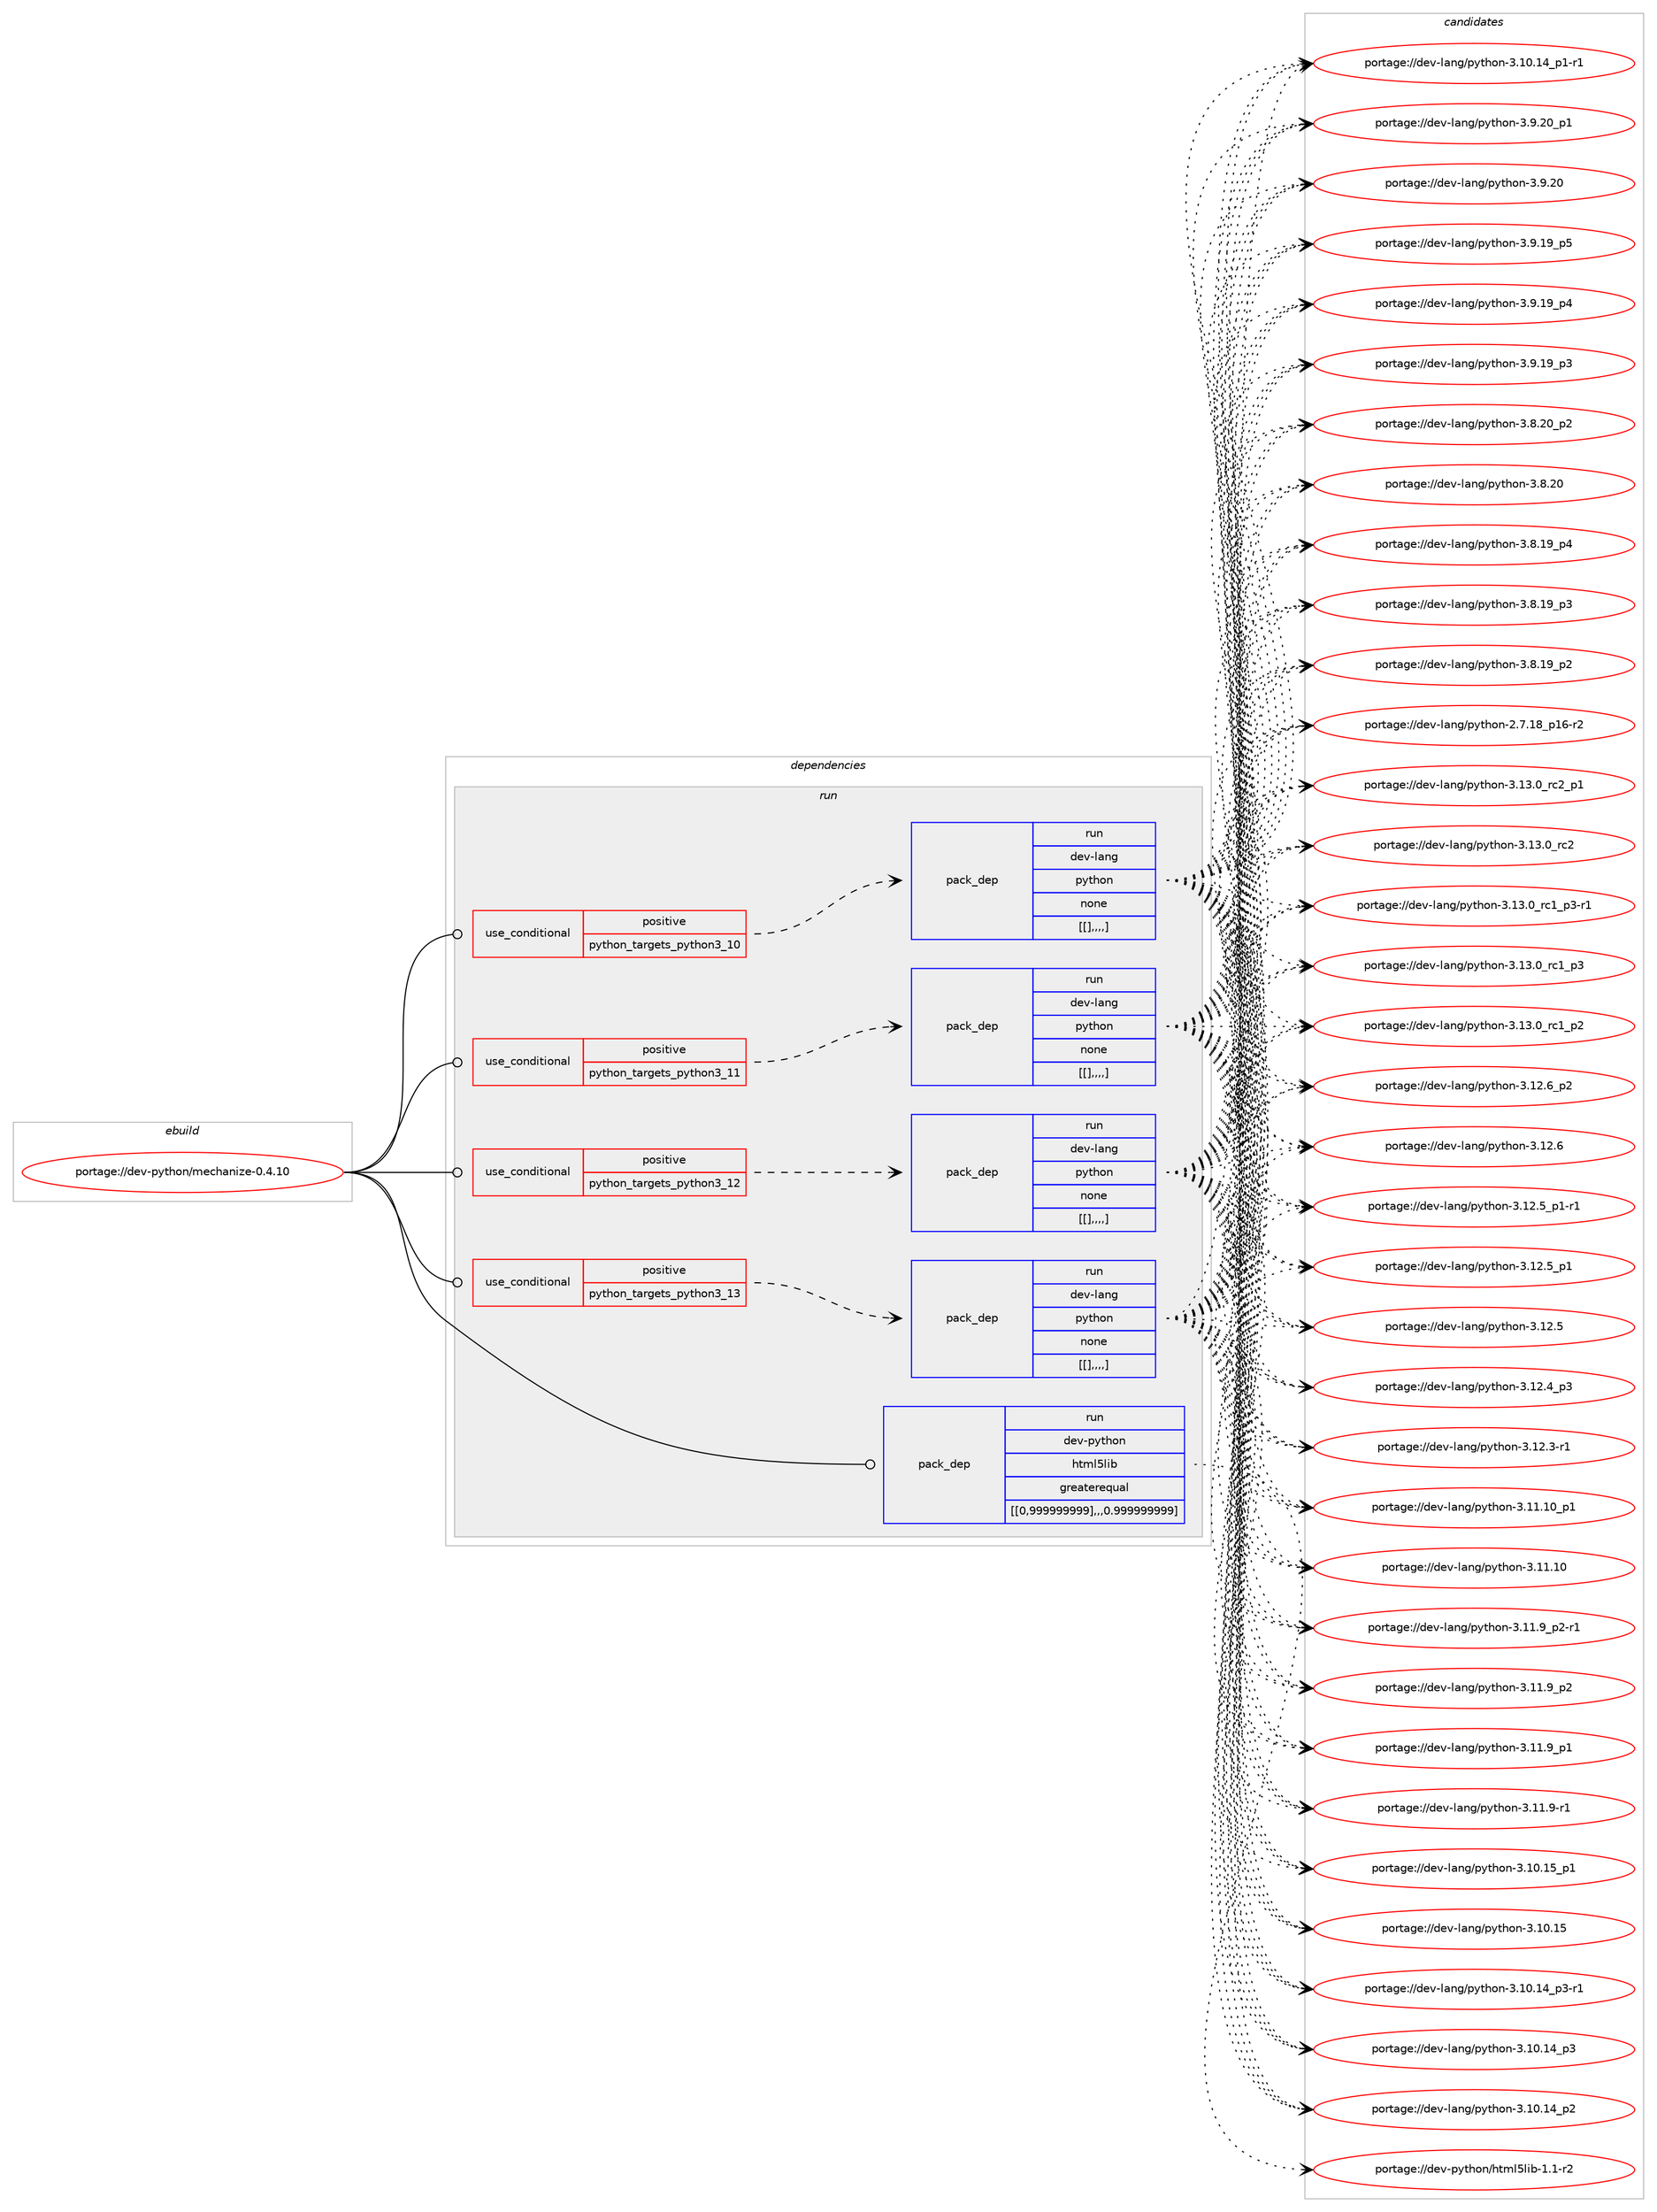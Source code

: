 digraph prolog {

# *************
# Graph options
# *************

newrank=true;
concentrate=true;
compound=true;
graph [rankdir=LR,fontname=Helvetica,fontsize=10,ranksep=1.5];#, ranksep=2.5, nodesep=0.2];
edge  [arrowhead=vee];
node  [fontname=Helvetica,fontsize=10];

# **********
# The ebuild
# **********

subgraph cluster_leftcol {
color=gray;
label=<<i>ebuild</i>>;
id [label="portage://dev-python/mechanize-0.4.10", color=red, width=4, href="../dev-python/mechanize-0.4.10.svg"];
}

# ****************
# The dependencies
# ****************

subgraph cluster_midcol {
color=gray;
label=<<i>dependencies</i>>;
subgraph cluster_compile {
fillcolor="#eeeeee";
style=filled;
label=<<i>compile</i>>;
}
subgraph cluster_compileandrun {
fillcolor="#eeeeee";
style=filled;
label=<<i>compile and run</i>>;
}
subgraph cluster_run {
fillcolor="#eeeeee";
style=filled;
label=<<i>run</i>>;
subgraph cond35949 {
dependency152992 [label=<<TABLE BORDER="0" CELLBORDER="1" CELLSPACING="0" CELLPADDING="4"><TR><TD ROWSPAN="3" CELLPADDING="10">use_conditional</TD></TR><TR><TD>positive</TD></TR><TR><TD>python_targets_python3_10</TD></TR></TABLE>>, shape=none, color=red];
subgraph pack115829 {
dependency152993 [label=<<TABLE BORDER="0" CELLBORDER="1" CELLSPACING="0" CELLPADDING="4" WIDTH="220"><TR><TD ROWSPAN="6" CELLPADDING="30">pack_dep</TD></TR><TR><TD WIDTH="110">run</TD></TR><TR><TD>dev-lang</TD></TR><TR><TD>python</TD></TR><TR><TD>none</TD></TR><TR><TD>[[],,,,]</TD></TR></TABLE>>, shape=none, color=blue];
}
dependency152992:e -> dependency152993:w [weight=20,style="dashed",arrowhead="vee"];
}
id:e -> dependency152992:w [weight=20,style="solid",arrowhead="odot"];
subgraph cond35950 {
dependency152994 [label=<<TABLE BORDER="0" CELLBORDER="1" CELLSPACING="0" CELLPADDING="4"><TR><TD ROWSPAN="3" CELLPADDING="10">use_conditional</TD></TR><TR><TD>positive</TD></TR><TR><TD>python_targets_python3_11</TD></TR></TABLE>>, shape=none, color=red];
subgraph pack115830 {
dependency152995 [label=<<TABLE BORDER="0" CELLBORDER="1" CELLSPACING="0" CELLPADDING="4" WIDTH="220"><TR><TD ROWSPAN="6" CELLPADDING="30">pack_dep</TD></TR><TR><TD WIDTH="110">run</TD></TR><TR><TD>dev-lang</TD></TR><TR><TD>python</TD></TR><TR><TD>none</TD></TR><TR><TD>[[],,,,]</TD></TR></TABLE>>, shape=none, color=blue];
}
dependency152994:e -> dependency152995:w [weight=20,style="dashed",arrowhead="vee"];
}
id:e -> dependency152994:w [weight=20,style="solid",arrowhead="odot"];
subgraph cond35951 {
dependency152996 [label=<<TABLE BORDER="0" CELLBORDER="1" CELLSPACING="0" CELLPADDING="4"><TR><TD ROWSPAN="3" CELLPADDING="10">use_conditional</TD></TR><TR><TD>positive</TD></TR><TR><TD>python_targets_python3_12</TD></TR></TABLE>>, shape=none, color=red];
subgraph pack115831 {
dependency152997 [label=<<TABLE BORDER="0" CELLBORDER="1" CELLSPACING="0" CELLPADDING="4" WIDTH="220"><TR><TD ROWSPAN="6" CELLPADDING="30">pack_dep</TD></TR><TR><TD WIDTH="110">run</TD></TR><TR><TD>dev-lang</TD></TR><TR><TD>python</TD></TR><TR><TD>none</TD></TR><TR><TD>[[],,,,]</TD></TR></TABLE>>, shape=none, color=blue];
}
dependency152996:e -> dependency152997:w [weight=20,style="dashed",arrowhead="vee"];
}
id:e -> dependency152996:w [weight=20,style="solid",arrowhead="odot"];
subgraph cond35952 {
dependency152998 [label=<<TABLE BORDER="0" CELLBORDER="1" CELLSPACING="0" CELLPADDING="4"><TR><TD ROWSPAN="3" CELLPADDING="10">use_conditional</TD></TR><TR><TD>positive</TD></TR><TR><TD>python_targets_python3_13</TD></TR></TABLE>>, shape=none, color=red];
subgraph pack115832 {
dependency152999 [label=<<TABLE BORDER="0" CELLBORDER="1" CELLSPACING="0" CELLPADDING="4" WIDTH="220"><TR><TD ROWSPAN="6" CELLPADDING="30">pack_dep</TD></TR><TR><TD WIDTH="110">run</TD></TR><TR><TD>dev-lang</TD></TR><TR><TD>python</TD></TR><TR><TD>none</TD></TR><TR><TD>[[],,,,]</TD></TR></TABLE>>, shape=none, color=blue];
}
dependency152998:e -> dependency152999:w [weight=20,style="dashed",arrowhead="vee"];
}
id:e -> dependency152998:w [weight=20,style="solid",arrowhead="odot"];
subgraph pack115833 {
dependency153000 [label=<<TABLE BORDER="0" CELLBORDER="1" CELLSPACING="0" CELLPADDING="4" WIDTH="220"><TR><TD ROWSPAN="6" CELLPADDING="30">pack_dep</TD></TR><TR><TD WIDTH="110">run</TD></TR><TR><TD>dev-python</TD></TR><TR><TD>html5lib</TD></TR><TR><TD>greaterequal</TD></TR><TR><TD>[[0,999999999],,,0.999999999]</TD></TR></TABLE>>, shape=none, color=blue];
}
id:e -> dependency153000:w [weight=20,style="solid",arrowhead="odot"];
}
}

# **************
# The candidates
# **************

subgraph cluster_choices {
rank=same;
color=gray;
label=<<i>candidates</i>>;

subgraph choice115829 {
color=black;
nodesep=1;
choice100101118451089711010347112121116104111110455146495146489511499509511249 [label="portage://dev-lang/python-3.13.0_rc2_p1", color=red, width=4,href="../dev-lang/python-3.13.0_rc2_p1.svg"];
choice10010111845108971101034711212111610411111045514649514648951149950 [label="portage://dev-lang/python-3.13.0_rc2", color=red, width=4,href="../dev-lang/python-3.13.0_rc2.svg"];
choice1001011184510897110103471121211161041111104551464951464895114994995112514511449 [label="portage://dev-lang/python-3.13.0_rc1_p3-r1", color=red, width=4,href="../dev-lang/python-3.13.0_rc1_p3-r1.svg"];
choice100101118451089711010347112121116104111110455146495146489511499499511251 [label="portage://dev-lang/python-3.13.0_rc1_p3", color=red, width=4,href="../dev-lang/python-3.13.0_rc1_p3.svg"];
choice100101118451089711010347112121116104111110455146495146489511499499511250 [label="portage://dev-lang/python-3.13.0_rc1_p2", color=red, width=4,href="../dev-lang/python-3.13.0_rc1_p2.svg"];
choice100101118451089711010347112121116104111110455146495046549511250 [label="portage://dev-lang/python-3.12.6_p2", color=red, width=4,href="../dev-lang/python-3.12.6_p2.svg"];
choice10010111845108971101034711212111610411111045514649504654 [label="portage://dev-lang/python-3.12.6", color=red, width=4,href="../dev-lang/python-3.12.6.svg"];
choice1001011184510897110103471121211161041111104551464950465395112494511449 [label="portage://dev-lang/python-3.12.5_p1-r1", color=red, width=4,href="../dev-lang/python-3.12.5_p1-r1.svg"];
choice100101118451089711010347112121116104111110455146495046539511249 [label="portage://dev-lang/python-3.12.5_p1", color=red, width=4,href="../dev-lang/python-3.12.5_p1.svg"];
choice10010111845108971101034711212111610411111045514649504653 [label="portage://dev-lang/python-3.12.5", color=red, width=4,href="../dev-lang/python-3.12.5.svg"];
choice100101118451089711010347112121116104111110455146495046529511251 [label="portage://dev-lang/python-3.12.4_p3", color=red, width=4,href="../dev-lang/python-3.12.4_p3.svg"];
choice100101118451089711010347112121116104111110455146495046514511449 [label="portage://dev-lang/python-3.12.3-r1", color=red, width=4,href="../dev-lang/python-3.12.3-r1.svg"];
choice10010111845108971101034711212111610411111045514649494649489511249 [label="portage://dev-lang/python-3.11.10_p1", color=red, width=4,href="../dev-lang/python-3.11.10_p1.svg"];
choice1001011184510897110103471121211161041111104551464949464948 [label="portage://dev-lang/python-3.11.10", color=red, width=4,href="../dev-lang/python-3.11.10.svg"];
choice1001011184510897110103471121211161041111104551464949465795112504511449 [label="portage://dev-lang/python-3.11.9_p2-r1", color=red, width=4,href="../dev-lang/python-3.11.9_p2-r1.svg"];
choice100101118451089711010347112121116104111110455146494946579511250 [label="portage://dev-lang/python-3.11.9_p2", color=red, width=4,href="../dev-lang/python-3.11.9_p2.svg"];
choice100101118451089711010347112121116104111110455146494946579511249 [label="portage://dev-lang/python-3.11.9_p1", color=red, width=4,href="../dev-lang/python-3.11.9_p1.svg"];
choice100101118451089711010347112121116104111110455146494946574511449 [label="portage://dev-lang/python-3.11.9-r1", color=red, width=4,href="../dev-lang/python-3.11.9-r1.svg"];
choice10010111845108971101034711212111610411111045514649484649539511249 [label="portage://dev-lang/python-3.10.15_p1", color=red, width=4,href="../dev-lang/python-3.10.15_p1.svg"];
choice1001011184510897110103471121211161041111104551464948464953 [label="portage://dev-lang/python-3.10.15", color=red, width=4,href="../dev-lang/python-3.10.15.svg"];
choice100101118451089711010347112121116104111110455146494846495295112514511449 [label="portage://dev-lang/python-3.10.14_p3-r1", color=red, width=4,href="../dev-lang/python-3.10.14_p3-r1.svg"];
choice10010111845108971101034711212111610411111045514649484649529511251 [label="portage://dev-lang/python-3.10.14_p3", color=red, width=4,href="../dev-lang/python-3.10.14_p3.svg"];
choice10010111845108971101034711212111610411111045514649484649529511250 [label="portage://dev-lang/python-3.10.14_p2", color=red, width=4,href="../dev-lang/python-3.10.14_p2.svg"];
choice100101118451089711010347112121116104111110455146494846495295112494511449 [label="portage://dev-lang/python-3.10.14_p1-r1", color=red, width=4,href="../dev-lang/python-3.10.14_p1-r1.svg"];
choice100101118451089711010347112121116104111110455146574650489511249 [label="portage://dev-lang/python-3.9.20_p1", color=red, width=4,href="../dev-lang/python-3.9.20_p1.svg"];
choice10010111845108971101034711212111610411111045514657465048 [label="portage://dev-lang/python-3.9.20", color=red, width=4,href="../dev-lang/python-3.9.20.svg"];
choice100101118451089711010347112121116104111110455146574649579511253 [label="portage://dev-lang/python-3.9.19_p5", color=red, width=4,href="../dev-lang/python-3.9.19_p5.svg"];
choice100101118451089711010347112121116104111110455146574649579511252 [label="portage://dev-lang/python-3.9.19_p4", color=red, width=4,href="../dev-lang/python-3.9.19_p4.svg"];
choice100101118451089711010347112121116104111110455146574649579511251 [label="portage://dev-lang/python-3.9.19_p3", color=red, width=4,href="../dev-lang/python-3.9.19_p3.svg"];
choice100101118451089711010347112121116104111110455146564650489511250 [label="portage://dev-lang/python-3.8.20_p2", color=red, width=4,href="../dev-lang/python-3.8.20_p2.svg"];
choice10010111845108971101034711212111610411111045514656465048 [label="portage://dev-lang/python-3.8.20", color=red, width=4,href="../dev-lang/python-3.8.20.svg"];
choice100101118451089711010347112121116104111110455146564649579511252 [label="portage://dev-lang/python-3.8.19_p4", color=red, width=4,href="../dev-lang/python-3.8.19_p4.svg"];
choice100101118451089711010347112121116104111110455146564649579511251 [label="portage://dev-lang/python-3.8.19_p3", color=red, width=4,href="../dev-lang/python-3.8.19_p3.svg"];
choice100101118451089711010347112121116104111110455146564649579511250 [label="portage://dev-lang/python-3.8.19_p2", color=red, width=4,href="../dev-lang/python-3.8.19_p2.svg"];
choice100101118451089711010347112121116104111110455046554649569511249544511450 [label="portage://dev-lang/python-2.7.18_p16-r2", color=red, width=4,href="../dev-lang/python-2.7.18_p16-r2.svg"];
dependency152993:e -> choice100101118451089711010347112121116104111110455146495146489511499509511249:w [style=dotted,weight="100"];
dependency152993:e -> choice10010111845108971101034711212111610411111045514649514648951149950:w [style=dotted,weight="100"];
dependency152993:e -> choice1001011184510897110103471121211161041111104551464951464895114994995112514511449:w [style=dotted,weight="100"];
dependency152993:e -> choice100101118451089711010347112121116104111110455146495146489511499499511251:w [style=dotted,weight="100"];
dependency152993:e -> choice100101118451089711010347112121116104111110455146495146489511499499511250:w [style=dotted,weight="100"];
dependency152993:e -> choice100101118451089711010347112121116104111110455146495046549511250:w [style=dotted,weight="100"];
dependency152993:e -> choice10010111845108971101034711212111610411111045514649504654:w [style=dotted,weight="100"];
dependency152993:e -> choice1001011184510897110103471121211161041111104551464950465395112494511449:w [style=dotted,weight="100"];
dependency152993:e -> choice100101118451089711010347112121116104111110455146495046539511249:w [style=dotted,weight="100"];
dependency152993:e -> choice10010111845108971101034711212111610411111045514649504653:w [style=dotted,weight="100"];
dependency152993:e -> choice100101118451089711010347112121116104111110455146495046529511251:w [style=dotted,weight="100"];
dependency152993:e -> choice100101118451089711010347112121116104111110455146495046514511449:w [style=dotted,weight="100"];
dependency152993:e -> choice10010111845108971101034711212111610411111045514649494649489511249:w [style=dotted,weight="100"];
dependency152993:e -> choice1001011184510897110103471121211161041111104551464949464948:w [style=dotted,weight="100"];
dependency152993:e -> choice1001011184510897110103471121211161041111104551464949465795112504511449:w [style=dotted,weight="100"];
dependency152993:e -> choice100101118451089711010347112121116104111110455146494946579511250:w [style=dotted,weight="100"];
dependency152993:e -> choice100101118451089711010347112121116104111110455146494946579511249:w [style=dotted,weight="100"];
dependency152993:e -> choice100101118451089711010347112121116104111110455146494946574511449:w [style=dotted,weight="100"];
dependency152993:e -> choice10010111845108971101034711212111610411111045514649484649539511249:w [style=dotted,weight="100"];
dependency152993:e -> choice1001011184510897110103471121211161041111104551464948464953:w [style=dotted,weight="100"];
dependency152993:e -> choice100101118451089711010347112121116104111110455146494846495295112514511449:w [style=dotted,weight="100"];
dependency152993:e -> choice10010111845108971101034711212111610411111045514649484649529511251:w [style=dotted,weight="100"];
dependency152993:e -> choice10010111845108971101034711212111610411111045514649484649529511250:w [style=dotted,weight="100"];
dependency152993:e -> choice100101118451089711010347112121116104111110455146494846495295112494511449:w [style=dotted,weight="100"];
dependency152993:e -> choice100101118451089711010347112121116104111110455146574650489511249:w [style=dotted,weight="100"];
dependency152993:e -> choice10010111845108971101034711212111610411111045514657465048:w [style=dotted,weight="100"];
dependency152993:e -> choice100101118451089711010347112121116104111110455146574649579511253:w [style=dotted,weight="100"];
dependency152993:e -> choice100101118451089711010347112121116104111110455146574649579511252:w [style=dotted,weight="100"];
dependency152993:e -> choice100101118451089711010347112121116104111110455146574649579511251:w [style=dotted,weight="100"];
dependency152993:e -> choice100101118451089711010347112121116104111110455146564650489511250:w [style=dotted,weight="100"];
dependency152993:e -> choice10010111845108971101034711212111610411111045514656465048:w [style=dotted,weight="100"];
dependency152993:e -> choice100101118451089711010347112121116104111110455146564649579511252:w [style=dotted,weight="100"];
dependency152993:e -> choice100101118451089711010347112121116104111110455146564649579511251:w [style=dotted,weight="100"];
dependency152993:e -> choice100101118451089711010347112121116104111110455146564649579511250:w [style=dotted,weight="100"];
dependency152993:e -> choice100101118451089711010347112121116104111110455046554649569511249544511450:w [style=dotted,weight="100"];
}
subgraph choice115830 {
color=black;
nodesep=1;
choice100101118451089711010347112121116104111110455146495146489511499509511249 [label="portage://dev-lang/python-3.13.0_rc2_p1", color=red, width=4,href="../dev-lang/python-3.13.0_rc2_p1.svg"];
choice10010111845108971101034711212111610411111045514649514648951149950 [label="portage://dev-lang/python-3.13.0_rc2", color=red, width=4,href="../dev-lang/python-3.13.0_rc2.svg"];
choice1001011184510897110103471121211161041111104551464951464895114994995112514511449 [label="portage://dev-lang/python-3.13.0_rc1_p3-r1", color=red, width=4,href="../dev-lang/python-3.13.0_rc1_p3-r1.svg"];
choice100101118451089711010347112121116104111110455146495146489511499499511251 [label="portage://dev-lang/python-3.13.0_rc1_p3", color=red, width=4,href="../dev-lang/python-3.13.0_rc1_p3.svg"];
choice100101118451089711010347112121116104111110455146495146489511499499511250 [label="portage://dev-lang/python-3.13.0_rc1_p2", color=red, width=4,href="../dev-lang/python-3.13.0_rc1_p2.svg"];
choice100101118451089711010347112121116104111110455146495046549511250 [label="portage://dev-lang/python-3.12.6_p2", color=red, width=4,href="../dev-lang/python-3.12.6_p2.svg"];
choice10010111845108971101034711212111610411111045514649504654 [label="portage://dev-lang/python-3.12.6", color=red, width=4,href="../dev-lang/python-3.12.6.svg"];
choice1001011184510897110103471121211161041111104551464950465395112494511449 [label="portage://dev-lang/python-3.12.5_p1-r1", color=red, width=4,href="../dev-lang/python-3.12.5_p1-r1.svg"];
choice100101118451089711010347112121116104111110455146495046539511249 [label="portage://dev-lang/python-3.12.5_p1", color=red, width=4,href="../dev-lang/python-3.12.5_p1.svg"];
choice10010111845108971101034711212111610411111045514649504653 [label="portage://dev-lang/python-3.12.5", color=red, width=4,href="../dev-lang/python-3.12.5.svg"];
choice100101118451089711010347112121116104111110455146495046529511251 [label="portage://dev-lang/python-3.12.4_p3", color=red, width=4,href="../dev-lang/python-3.12.4_p3.svg"];
choice100101118451089711010347112121116104111110455146495046514511449 [label="portage://dev-lang/python-3.12.3-r1", color=red, width=4,href="../dev-lang/python-3.12.3-r1.svg"];
choice10010111845108971101034711212111610411111045514649494649489511249 [label="portage://dev-lang/python-3.11.10_p1", color=red, width=4,href="../dev-lang/python-3.11.10_p1.svg"];
choice1001011184510897110103471121211161041111104551464949464948 [label="portage://dev-lang/python-3.11.10", color=red, width=4,href="../dev-lang/python-3.11.10.svg"];
choice1001011184510897110103471121211161041111104551464949465795112504511449 [label="portage://dev-lang/python-3.11.9_p2-r1", color=red, width=4,href="../dev-lang/python-3.11.9_p2-r1.svg"];
choice100101118451089711010347112121116104111110455146494946579511250 [label="portage://dev-lang/python-3.11.9_p2", color=red, width=4,href="../dev-lang/python-3.11.9_p2.svg"];
choice100101118451089711010347112121116104111110455146494946579511249 [label="portage://dev-lang/python-3.11.9_p1", color=red, width=4,href="../dev-lang/python-3.11.9_p1.svg"];
choice100101118451089711010347112121116104111110455146494946574511449 [label="portage://dev-lang/python-3.11.9-r1", color=red, width=4,href="../dev-lang/python-3.11.9-r1.svg"];
choice10010111845108971101034711212111610411111045514649484649539511249 [label="portage://dev-lang/python-3.10.15_p1", color=red, width=4,href="../dev-lang/python-3.10.15_p1.svg"];
choice1001011184510897110103471121211161041111104551464948464953 [label="portage://dev-lang/python-3.10.15", color=red, width=4,href="../dev-lang/python-3.10.15.svg"];
choice100101118451089711010347112121116104111110455146494846495295112514511449 [label="portage://dev-lang/python-3.10.14_p3-r1", color=red, width=4,href="../dev-lang/python-3.10.14_p3-r1.svg"];
choice10010111845108971101034711212111610411111045514649484649529511251 [label="portage://dev-lang/python-3.10.14_p3", color=red, width=4,href="../dev-lang/python-3.10.14_p3.svg"];
choice10010111845108971101034711212111610411111045514649484649529511250 [label="portage://dev-lang/python-3.10.14_p2", color=red, width=4,href="../dev-lang/python-3.10.14_p2.svg"];
choice100101118451089711010347112121116104111110455146494846495295112494511449 [label="portage://dev-lang/python-3.10.14_p1-r1", color=red, width=4,href="../dev-lang/python-3.10.14_p1-r1.svg"];
choice100101118451089711010347112121116104111110455146574650489511249 [label="portage://dev-lang/python-3.9.20_p1", color=red, width=4,href="../dev-lang/python-3.9.20_p1.svg"];
choice10010111845108971101034711212111610411111045514657465048 [label="portage://dev-lang/python-3.9.20", color=red, width=4,href="../dev-lang/python-3.9.20.svg"];
choice100101118451089711010347112121116104111110455146574649579511253 [label="portage://dev-lang/python-3.9.19_p5", color=red, width=4,href="../dev-lang/python-3.9.19_p5.svg"];
choice100101118451089711010347112121116104111110455146574649579511252 [label="portage://dev-lang/python-3.9.19_p4", color=red, width=4,href="../dev-lang/python-3.9.19_p4.svg"];
choice100101118451089711010347112121116104111110455146574649579511251 [label="portage://dev-lang/python-3.9.19_p3", color=red, width=4,href="../dev-lang/python-3.9.19_p3.svg"];
choice100101118451089711010347112121116104111110455146564650489511250 [label="portage://dev-lang/python-3.8.20_p2", color=red, width=4,href="../dev-lang/python-3.8.20_p2.svg"];
choice10010111845108971101034711212111610411111045514656465048 [label="portage://dev-lang/python-3.8.20", color=red, width=4,href="../dev-lang/python-3.8.20.svg"];
choice100101118451089711010347112121116104111110455146564649579511252 [label="portage://dev-lang/python-3.8.19_p4", color=red, width=4,href="../dev-lang/python-3.8.19_p4.svg"];
choice100101118451089711010347112121116104111110455146564649579511251 [label="portage://dev-lang/python-3.8.19_p3", color=red, width=4,href="../dev-lang/python-3.8.19_p3.svg"];
choice100101118451089711010347112121116104111110455146564649579511250 [label="portage://dev-lang/python-3.8.19_p2", color=red, width=4,href="../dev-lang/python-3.8.19_p2.svg"];
choice100101118451089711010347112121116104111110455046554649569511249544511450 [label="portage://dev-lang/python-2.7.18_p16-r2", color=red, width=4,href="../dev-lang/python-2.7.18_p16-r2.svg"];
dependency152995:e -> choice100101118451089711010347112121116104111110455146495146489511499509511249:w [style=dotted,weight="100"];
dependency152995:e -> choice10010111845108971101034711212111610411111045514649514648951149950:w [style=dotted,weight="100"];
dependency152995:e -> choice1001011184510897110103471121211161041111104551464951464895114994995112514511449:w [style=dotted,weight="100"];
dependency152995:e -> choice100101118451089711010347112121116104111110455146495146489511499499511251:w [style=dotted,weight="100"];
dependency152995:e -> choice100101118451089711010347112121116104111110455146495146489511499499511250:w [style=dotted,weight="100"];
dependency152995:e -> choice100101118451089711010347112121116104111110455146495046549511250:w [style=dotted,weight="100"];
dependency152995:e -> choice10010111845108971101034711212111610411111045514649504654:w [style=dotted,weight="100"];
dependency152995:e -> choice1001011184510897110103471121211161041111104551464950465395112494511449:w [style=dotted,weight="100"];
dependency152995:e -> choice100101118451089711010347112121116104111110455146495046539511249:w [style=dotted,weight="100"];
dependency152995:e -> choice10010111845108971101034711212111610411111045514649504653:w [style=dotted,weight="100"];
dependency152995:e -> choice100101118451089711010347112121116104111110455146495046529511251:w [style=dotted,weight="100"];
dependency152995:e -> choice100101118451089711010347112121116104111110455146495046514511449:w [style=dotted,weight="100"];
dependency152995:e -> choice10010111845108971101034711212111610411111045514649494649489511249:w [style=dotted,weight="100"];
dependency152995:e -> choice1001011184510897110103471121211161041111104551464949464948:w [style=dotted,weight="100"];
dependency152995:e -> choice1001011184510897110103471121211161041111104551464949465795112504511449:w [style=dotted,weight="100"];
dependency152995:e -> choice100101118451089711010347112121116104111110455146494946579511250:w [style=dotted,weight="100"];
dependency152995:e -> choice100101118451089711010347112121116104111110455146494946579511249:w [style=dotted,weight="100"];
dependency152995:e -> choice100101118451089711010347112121116104111110455146494946574511449:w [style=dotted,weight="100"];
dependency152995:e -> choice10010111845108971101034711212111610411111045514649484649539511249:w [style=dotted,weight="100"];
dependency152995:e -> choice1001011184510897110103471121211161041111104551464948464953:w [style=dotted,weight="100"];
dependency152995:e -> choice100101118451089711010347112121116104111110455146494846495295112514511449:w [style=dotted,weight="100"];
dependency152995:e -> choice10010111845108971101034711212111610411111045514649484649529511251:w [style=dotted,weight="100"];
dependency152995:e -> choice10010111845108971101034711212111610411111045514649484649529511250:w [style=dotted,weight="100"];
dependency152995:e -> choice100101118451089711010347112121116104111110455146494846495295112494511449:w [style=dotted,weight="100"];
dependency152995:e -> choice100101118451089711010347112121116104111110455146574650489511249:w [style=dotted,weight="100"];
dependency152995:e -> choice10010111845108971101034711212111610411111045514657465048:w [style=dotted,weight="100"];
dependency152995:e -> choice100101118451089711010347112121116104111110455146574649579511253:w [style=dotted,weight="100"];
dependency152995:e -> choice100101118451089711010347112121116104111110455146574649579511252:w [style=dotted,weight="100"];
dependency152995:e -> choice100101118451089711010347112121116104111110455146574649579511251:w [style=dotted,weight="100"];
dependency152995:e -> choice100101118451089711010347112121116104111110455146564650489511250:w [style=dotted,weight="100"];
dependency152995:e -> choice10010111845108971101034711212111610411111045514656465048:w [style=dotted,weight="100"];
dependency152995:e -> choice100101118451089711010347112121116104111110455146564649579511252:w [style=dotted,weight="100"];
dependency152995:e -> choice100101118451089711010347112121116104111110455146564649579511251:w [style=dotted,weight="100"];
dependency152995:e -> choice100101118451089711010347112121116104111110455146564649579511250:w [style=dotted,weight="100"];
dependency152995:e -> choice100101118451089711010347112121116104111110455046554649569511249544511450:w [style=dotted,weight="100"];
}
subgraph choice115831 {
color=black;
nodesep=1;
choice100101118451089711010347112121116104111110455146495146489511499509511249 [label="portage://dev-lang/python-3.13.0_rc2_p1", color=red, width=4,href="../dev-lang/python-3.13.0_rc2_p1.svg"];
choice10010111845108971101034711212111610411111045514649514648951149950 [label="portage://dev-lang/python-3.13.0_rc2", color=red, width=4,href="../dev-lang/python-3.13.0_rc2.svg"];
choice1001011184510897110103471121211161041111104551464951464895114994995112514511449 [label="portage://dev-lang/python-3.13.0_rc1_p3-r1", color=red, width=4,href="../dev-lang/python-3.13.0_rc1_p3-r1.svg"];
choice100101118451089711010347112121116104111110455146495146489511499499511251 [label="portage://dev-lang/python-3.13.0_rc1_p3", color=red, width=4,href="../dev-lang/python-3.13.0_rc1_p3.svg"];
choice100101118451089711010347112121116104111110455146495146489511499499511250 [label="portage://dev-lang/python-3.13.0_rc1_p2", color=red, width=4,href="../dev-lang/python-3.13.0_rc1_p2.svg"];
choice100101118451089711010347112121116104111110455146495046549511250 [label="portage://dev-lang/python-3.12.6_p2", color=red, width=4,href="../dev-lang/python-3.12.6_p2.svg"];
choice10010111845108971101034711212111610411111045514649504654 [label="portage://dev-lang/python-3.12.6", color=red, width=4,href="../dev-lang/python-3.12.6.svg"];
choice1001011184510897110103471121211161041111104551464950465395112494511449 [label="portage://dev-lang/python-3.12.5_p1-r1", color=red, width=4,href="../dev-lang/python-3.12.5_p1-r1.svg"];
choice100101118451089711010347112121116104111110455146495046539511249 [label="portage://dev-lang/python-3.12.5_p1", color=red, width=4,href="../dev-lang/python-3.12.5_p1.svg"];
choice10010111845108971101034711212111610411111045514649504653 [label="portage://dev-lang/python-3.12.5", color=red, width=4,href="../dev-lang/python-3.12.5.svg"];
choice100101118451089711010347112121116104111110455146495046529511251 [label="portage://dev-lang/python-3.12.4_p3", color=red, width=4,href="../dev-lang/python-3.12.4_p3.svg"];
choice100101118451089711010347112121116104111110455146495046514511449 [label="portage://dev-lang/python-3.12.3-r1", color=red, width=4,href="../dev-lang/python-3.12.3-r1.svg"];
choice10010111845108971101034711212111610411111045514649494649489511249 [label="portage://dev-lang/python-3.11.10_p1", color=red, width=4,href="../dev-lang/python-3.11.10_p1.svg"];
choice1001011184510897110103471121211161041111104551464949464948 [label="portage://dev-lang/python-3.11.10", color=red, width=4,href="../dev-lang/python-3.11.10.svg"];
choice1001011184510897110103471121211161041111104551464949465795112504511449 [label="portage://dev-lang/python-3.11.9_p2-r1", color=red, width=4,href="../dev-lang/python-3.11.9_p2-r1.svg"];
choice100101118451089711010347112121116104111110455146494946579511250 [label="portage://dev-lang/python-3.11.9_p2", color=red, width=4,href="../dev-lang/python-3.11.9_p2.svg"];
choice100101118451089711010347112121116104111110455146494946579511249 [label="portage://dev-lang/python-3.11.9_p1", color=red, width=4,href="../dev-lang/python-3.11.9_p1.svg"];
choice100101118451089711010347112121116104111110455146494946574511449 [label="portage://dev-lang/python-3.11.9-r1", color=red, width=4,href="../dev-lang/python-3.11.9-r1.svg"];
choice10010111845108971101034711212111610411111045514649484649539511249 [label="portage://dev-lang/python-3.10.15_p1", color=red, width=4,href="../dev-lang/python-3.10.15_p1.svg"];
choice1001011184510897110103471121211161041111104551464948464953 [label="portage://dev-lang/python-3.10.15", color=red, width=4,href="../dev-lang/python-3.10.15.svg"];
choice100101118451089711010347112121116104111110455146494846495295112514511449 [label="portage://dev-lang/python-3.10.14_p3-r1", color=red, width=4,href="../dev-lang/python-3.10.14_p3-r1.svg"];
choice10010111845108971101034711212111610411111045514649484649529511251 [label="portage://dev-lang/python-3.10.14_p3", color=red, width=4,href="../dev-lang/python-3.10.14_p3.svg"];
choice10010111845108971101034711212111610411111045514649484649529511250 [label="portage://dev-lang/python-3.10.14_p2", color=red, width=4,href="../dev-lang/python-3.10.14_p2.svg"];
choice100101118451089711010347112121116104111110455146494846495295112494511449 [label="portage://dev-lang/python-3.10.14_p1-r1", color=red, width=4,href="../dev-lang/python-3.10.14_p1-r1.svg"];
choice100101118451089711010347112121116104111110455146574650489511249 [label="portage://dev-lang/python-3.9.20_p1", color=red, width=4,href="../dev-lang/python-3.9.20_p1.svg"];
choice10010111845108971101034711212111610411111045514657465048 [label="portage://dev-lang/python-3.9.20", color=red, width=4,href="../dev-lang/python-3.9.20.svg"];
choice100101118451089711010347112121116104111110455146574649579511253 [label="portage://dev-lang/python-3.9.19_p5", color=red, width=4,href="../dev-lang/python-3.9.19_p5.svg"];
choice100101118451089711010347112121116104111110455146574649579511252 [label="portage://dev-lang/python-3.9.19_p4", color=red, width=4,href="../dev-lang/python-3.9.19_p4.svg"];
choice100101118451089711010347112121116104111110455146574649579511251 [label="portage://dev-lang/python-3.9.19_p3", color=red, width=4,href="../dev-lang/python-3.9.19_p3.svg"];
choice100101118451089711010347112121116104111110455146564650489511250 [label="portage://dev-lang/python-3.8.20_p2", color=red, width=4,href="../dev-lang/python-3.8.20_p2.svg"];
choice10010111845108971101034711212111610411111045514656465048 [label="portage://dev-lang/python-3.8.20", color=red, width=4,href="../dev-lang/python-3.8.20.svg"];
choice100101118451089711010347112121116104111110455146564649579511252 [label="portage://dev-lang/python-3.8.19_p4", color=red, width=4,href="../dev-lang/python-3.8.19_p4.svg"];
choice100101118451089711010347112121116104111110455146564649579511251 [label="portage://dev-lang/python-3.8.19_p3", color=red, width=4,href="../dev-lang/python-3.8.19_p3.svg"];
choice100101118451089711010347112121116104111110455146564649579511250 [label="portage://dev-lang/python-3.8.19_p2", color=red, width=4,href="../dev-lang/python-3.8.19_p2.svg"];
choice100101118451089711010347112121116104111110455046554649569511249544511450 [label="portage://dev-lang/python-2.7.18_p16-r2", color=red, width=4,href="../dev-lang/python-2.7.18_p16-r2.svg"];
dependency152997:e -> choice100101118451089711010347112121116104111110455146495146489511499509511249:w [style=dotted,weight="100"];
dependency152997:e -> choice10010111845108971101034711212111610411111045514649514648951149950:w [style=dotted,weight="100"];
dependency152997:e -> choice1001011184510897110103471121211161041111104551464951464895114994995112514511449:w [style=dotted,weight="100"];
dependency152997:e -> choice100101118451089711010347112121116104111110455146495146489511499499511251:w [style=dotted,weight="100"];
dependency152997:e -> choice100101118451089711010347112121116104111110455146495146489511499499511250:w [style=dotted,weight="100"];
dependency152997:e -> choice100101118451089711010347112121116104111110455146495046549511250:w [style=dotted,weight="100"];
dependency152997:e -> choice10010111845108971101034711212111610411111045514649504654:w [style=dotted,weight="100"];
dependency152997:e -> choice1001011184510897110103471121211161041111104551464950465395112494511449:w [style=dotted,weight="100"];
dependency152997:e -> choice100101118451089711010347112121116104111110455146495046539511249:w [style=dotted,weight="100"];
dependency152997:e -> choice10010111845108971101034711212111610411111045514649504653:w [style=dotted,weight="100"];
dependency152997:e -> choice100101118451089711010347112121116104111110455146495046529511251:w [style=dotted,weight="100"];
dependency152997:e -> choice100101118451089711010347112121116104111110455146495046514511449:w [style=dotted,weight="100"];
dependency152997:e -> choice10010111845108971101034711212111610411111045514649494649489511249:w [style=dotted,weight="100"];
dependency152997:e -> choice1001011184510897110103471121211161041111104551464949464948:w [style=dotted,weight="100"];
dependency152997:e -> choice1001011184510897110103471121211161041111104551464949465795112504511449:w [style=dotted,weight="100"];
dependency152997:e -> choice100101118451089711010347112121116104111110455146494946579511250:w [style=dotted,weight="100"];
dependency152997:e -> choice100101118451089711010347112121116104111110455146494946579511249:w [style=dotted,weight="100"];
dependency152997:e -> choice100101118451089711010347112121116104111110455146494946574511449:w [style=dotted,weight="100"];
dependency152997:e -> choice10010111845108971101034711212111610411111045514649484649539511249:w [style=dotted,weight="100"];
dependency152997:e -> choice1001011184510897110103471121211161041111104551464948464953:w [style=dotted,weight="100"];
dependency152997:e -> choice100101118451089711010347112121116104111110455146494846495295112514511449:w [style=dotted,weight="100"];
dependency152997:e -> choice10010111845108971101034711212111610411111045514649484649529511251:w [style=dotted,weight="100"];
dependency152997:e -> choice10010111845108971101034711212111610411111045514649484649529511250:w [style=dotted,weight="100"];
dependency152997:e -> choice100101118451089711010347112121116104111110455146494846495295112494511449:w [style=dotted,weight="100"];
dependency152997:e -> choice100101118451089711010347112121116104111110455146574650489511249:w [style=dotted,weight="100"];
dependency152997:e -> choice10010111845108971101034711212111610411111045514657465048:w [style=dotted,weight="100"];
dependency152997:e -> choice100101118451089711010347112121116104111110455146574649579511253:w [style=dotted,weight="100"];
dependency152997:e -> choice100101118451089711010347112121116104111110455146574649579511252:w [style=dotted,weight="100"];
dependency152997:e -> choice100101118451089711010347112121116104111110455146574649579511251:w [style=dotted,weight="100"];
dependency152997:e -> choice100101118451089711010347112121116104111110455146564650489511250:w [style=dotted,weight="100"];
dependency152997:e -> choice10010111845108971101034711212111610411111045514656465048:w [style=dotted,weight="100"];
dependency152997:e -> choice100101118451089711010347112121116104111110455146564649579511252:w [style=dotted,weight="100"];
dependency152997:e -> choice100101118451089711010347112121116104111110455146564649579511251:w [style=dotted,weight="100"];
dependency152997:e -> choice100101118451089711010347112121116104111110455146564649579511250:w [style=dotted,weight="100"];
dependency152997:e -> choice100101118451089711010347112121116104111110455046554649569511249544511450:w [style=dotted,weight="100"];
}
subgraph choice115832 {
color=black;
nodesep=1;
choice100101118451089711010347112121116104111110455146495146489511499509511249 [label="portage://dev-lang/python-3.13.0_rc2_p1", color=red, width=4,href="../dev-lang/python-3.13.0_rc2_p1.svg"];
choice10010111845108971101034711212111610411111045514649514648951149950 [label="portage://dev-lang/python-3.13.0_rc2", color=red, width=4,href="../dev-lang/python-3.13.0_rc2.svg"];
choice1001011184510897110103471121211161041111104551464951464895114994995112514511449 [label="portage://dev-lang/python-3.13.0_rc1_p3-r1", color=red, width=4,href="../dev-lang/python-3.13.0_rc1_p3-r1.svg"];
choice100101118451089711010347112121116104111110455146495146489511499499511251 [label="portage://dev-lang/python-3.13.0_rc1_p3", color=red, width=4,href="../dev-lang/python-3.13.0_rc1_p3.svg"];
choice100101118451089711010347112121116104111110455146495146489511499499511250 [label="portage://dev-lang/python-3.13.0_rc1_p2", color=red, width=4,href="../dev-lang/python-3.13.0_rc1_p2.svg"];
choice100101118451089711010347112121116104111110455146495046549511250 [label="portage://dev-lang/python-3.12.6_p2", color=red, width=4,href="../dev-lang/python-3.12.6_p2.svg"];
choice10010111845108971101034711212111610411111045514649504654 [label="portage://dev-lang/python-3.12.6", color=red, width=4,href="../dev-lang/python-3.12.6.svg"];
choice1001011184510897110103471121211161041111104551464950465395112494511449 [label="portage://dev-lang/python-3.12.5_p1-r1", color=red, width=4,href="../dev-lang/python-3.12.5_p1-r1.svg"];
choice100101118451089711010347112121116104111110455146495046539511249 [label="portage://dev-lang/python-3.12.5_p1", color=red, width=4,href="../dev-lang/python-3.12.5_p1.svg"];
choice10010111845108971101034711212111610411111045514649504653 [label="portage://dev-lang/python-3.12.5", color=red, width=4,href="../dev-lang/python-3.12.5.svg"];
choice100101118451089711010347112121116104111110455146495046529511251 [label="portage://dev-lang/python-3.12.4_p3", color=red, width=4,href="../dev-lang/python-3.12.4_p3.svg"];
choice100101118451089711010347112121116104111110455146495046514511449 [label="portage://dev-lang/python-3.12.3-r1", color=red, width=4,href="../dev-lang/python-3.12.3-r1.svg"];
choice10010111845108971101034711212111610411111045514649494649489511249 [label="portage://dev-lang/python-3.11.10_p1", color=red, width=4,href="../dev-lang/python-3.11.10_p1.svg"];
choice1001011184510897110103471121211161041111104551464949464948 [label="portage://dev-lang/python-3.11.10", color=red, width=4,href="../dev-lang/python-3.11.10.svg"];
choice1001011184510897110103471121211161041111104551464949465795112504511449 [label="portage://dev-lang/python-3.11.9_p2-r1", color=red, width=4,href="../dev-lang/python-3.11.9_p2-r1.svg"];
choice100101118451089711010347112121116104111110455146494946579511250 [label="portage://dev-lang/python-3.11.9_p2", color=red, width=4,href="../dev-lang/python-3.11.9_p2.svg"];
choice100101118451089711010347112121116104111110455146494946579511249 [label="portage://dev-lang/python-3.11.9_p1", color=red, width=4,href="../dev-lang/python-3.11.9_p1.svg"];
choice100101118451089711010347112121116104111110455146494946574511449 [label="portage://dev-lang/python-3.11.9-r1", color=red, width=4,href="../dev-lang/python-3.11.9-r1.svg"];
choice10010111845108971101034711212111610411111045514649484649539511249 [label="portage://dev-lang/python-3.10.15_p1", color=red, width=4,href="../dev-lang/python-3.10.15_p1.svg"];
choice1001011184510897110103471121211161041111104551464948464953 [label="portage://dev-lang/python-3.10.15", color=red, width=4,href="../dev-lang/python-3.10.15.svg"];
choice100101118451089711010347112121116104111110455146494846495295112514511449 [label="portage://dev-lang/python-3.10.14_p3-r1", color=red, width=4,href="../dev-lang/python-3.10.14_p3-r1.svg"];
choice10010111845108971101034711212111610411111045514649484649529511251 [label="portage://dev-lang/python-3.10.14_p3", color=red, width=4,href="../dev-lang/python-3.10.14_p3.svg"];
choice10010111845108971101034711212111610411111045514649484649529511250 [label="portage://dev-lang/python-3.10.14_p2", color=red, width=4,href="../dev-lang/python-3.10.14_p2.svg"];
choice100101118451089711010347112121116104111110455146494846495295112494511449 [label="portage://dev-lang/python-3.10.14_p1-r1", color=red, width=4,href="../dev-lang/python-3.10.14_p1-r1.svg"];
choice100101118451089711010347112121116104111110455146574650489511249 [label="portage://dev-lang/python-3.9.20_p1", color=red, width=4,href="../dev-lang/python-3.9.20_p1.svg"];
choice10010111845108971101034711212111610411111045514657465048 [label="portage://dev-lang/python-3.9.20", color=red, width=4,href="../dev-lang/python-3.9.20.svg"];
choice100101118451089711010347112121116104111110455146574649579511253 [label="portage://dev-lang/python-3.9.19_p5", color=red, width=4,href="../dev-lang/python-3.9.19_p5.svg"];
choice100101118451089711010347112121116104111110455146574649579511252 [label="portage://dev-lang/python-3.9.19_p4", color=red, width=4,href="../dev-lang/python-3.9.19_p4.svg"];
choice100101118451089711010347112121116104111110455146574649579511251 [label="portage://dev-lang/python-3.9.19_p3", color=red, width=4,href="../dev-lang/python-3.9.19_p3.svg"];
choice100101118451089711010347112121116104111110455146564650489511250 [label="portage://dev-lang/python-3.8.20_p2", color=red, width=4,href="../dev-lang/python-3.8.20_p2.svg"];
choice10010111845108971101034711212111610411111045514656465048 [label="portage://dev-lang/python-3.8.20", color=red, width=4,href="../dev-lang/python-3.8.20.svg"];
choice100101118451089711010347112121116104111110455146564649579511252 [label="portage://dev-lang/python-3.8.19_p4", color=red, width=4,href="../dev-lang/python-3.8.19_p4.svg"];
choice100101118451089711010347112121116104111110455146564649579511251 [label="portage://dev-lang/python-3.8.19_p3", color=red, width=4,href="../dev-lang/python-3.8.19_p3.svg"];
choice100101118451089711010347112121116104111110455146564649579511250 [label="portage://dev-lang/python-3.8.19_p2", color=red, width=4,href="../dev-lang/python-3.8.19_p2.svg"];
choice100101118451089711010347112121116104111110455046554649569511249544511450 [label="portage://dev-lang/python-2.7.18_p16-r2", color=red, width=4,href="../dev-lang/python-2.7.18_p16-r2.svg"];
dependency152999:e -> choice100101118451089711010347112121116104111110455146495146489511499509511249:w [style=dotted,weight="100"];
dependency152999:e -> choice10010111845108971101034711212111610411111045514649514648951149950:w [style=dotted,weight="100"];
dependency152999:e -> choice1001011184510897110103471121211161041111104551464951464895114994995112514511449:w [style=dotted,weight="100"];
dependency152999:e -> choice100101118451089711010347112121116104111110455146495146489511499499511251:w [style=dotted,weight="100"];
dependency152999:e -> choice100101118451089711010347112121116104111110455146495146489511499499511250:w [style=dotted,weight="100"];
dependency152999:e -> choice100101118451089711010347112121116104111110455146495046549511250:w [style=dotted,weight="100"];
dependency152999:e -> choice10010111845108971101034711212111610411111045514649504654:w [style=dotted,weight="100"];
dependency152999:e -> choice1001011184510897110103471121211161041111104551464950465395112494511449:w [style=dotted,weight="100"];
dependency152999:e -> choice100101118451089711010347112121116104111110455146495046539511249:w [style=dotted,weight="100"];
dependency152999:e -> choice10010111845108971101034711212111610411111045514649504653:w [style=dotted,weight="100"];
dependency152999:e -> choice100101118451089711010347112121116104111110455146495046529511251:w [style=dotted,weight="100"];
dependency152999:e -> choice100101118451089711010347112121116104111110455146495046514511449:w [style=dotted,weight="100"];
dependency152999:e -> choice10010111845108971101034711212111610411111045514649494649489511249:w [style=dotted,weight="100"];
dependency152999:e -> choice1001011184510897110103471121211161041111104551464949464948:w [style=dotted,weight="100"];
dependency152999:e -> choice1001011184510897110103471121211161041111104551464949465795112504511449:w [style=dotted,weight="100"];
dependency152999:e -> choice100101118451089711010347112121116104111110455146494946579511250:w [style=dotted,weight="100"];
dependency152999:e -> choice100101118451089711010347112121116104111110455146494946579511249:w [style=dotted,weight="100"];
dependency152999:e -> choice100101118451089711010347112121116104111110455146494946574511449:w [style=dotted,weight="100"];
dependency152999:e -> choice10010111845108971101034711212111610411111045514649484649539511249:w [style=dotted,weight="100"];
dependency152999:e -> choice1001011184510897110103471121211161041111104551464948464953:w [style=dotted,weight="100"];
dependency152999:e -> choice100101118451089711010347112121116104111110455146494846495295112514511449:w [style=dotted,weight="100"];
dependency152999:e -> choice10010111845108971101034711212111610411111045514649484649529511251:w [style=dotted,weight="100"];
dependency152999:e -> choice10010111845108971101034711212111610411111045514649484649529511250:w [style=dotted,weight="100"];
dependency152999:e -> choice100101118451089711010347112121116104111110455146494846495295112494511449:w [style=dotted,weight="100"];
dependency152999:e -> choice100101118451089711010347112121116104111110455146574650489511249:w [style=dotted,weight="100"];
dependency152999:e -> choice10010111845108971101034711212111610411111045514657465048:w [style=dotted,weight="100"];
dependency152999:e -> choice100101118451089711010347112121116104111110455146574649579511253:w [style=dotted,weight="100"];
dependency152999:e -> choice100101118451089711010347112121116104111110455146574649579511252:w [style=dotted,weight="100"];
dependency152999:e -> choice100101118451089711010347112121116104111110455146574649579511251:w [style=dotted,weight="100"];
dependency152999:e -> choice100101118451089711010347112121116104111110455146564650489511250:w [style=dotted,weight="100"];
dependency152999:e -> choice10010111845108971101034711212111610411111045514656465048:w [style=dotted,weight="100"];
dependency152999:e -> choice100101118451089711010347112121116104111110455146564649579511252:w [style=dotted,weight="100"];
dependency152999:e -> choice100101118451089711010347112121116104111110455146564649579511251:w [style=dotted,weight="100"];
dependency152999:e -> choice100101118451089711010347112121116104111110455146564649579511250:w [style=dotted,weight="100"];
dependency152999:e -> choice100101118451089711010347112121116104111110455046554649569511249544511450:w [style=dotted,weight="100"];
}
subgraph choice115833 {
color=black;
nodesep=1;
choice10010111845112121116104111110471041161091085310810598454946494511450 [label="portage://dev-python/html5lib-1.1-r2", color=red, width=4,href="../dev-python/html5lib-1.1-r2.svg"];
dependency153000:e -> choice10010111845112121116104111110471041161091085310810598454946494511450:w [style=dotted,weight="100"];
}
}

}
